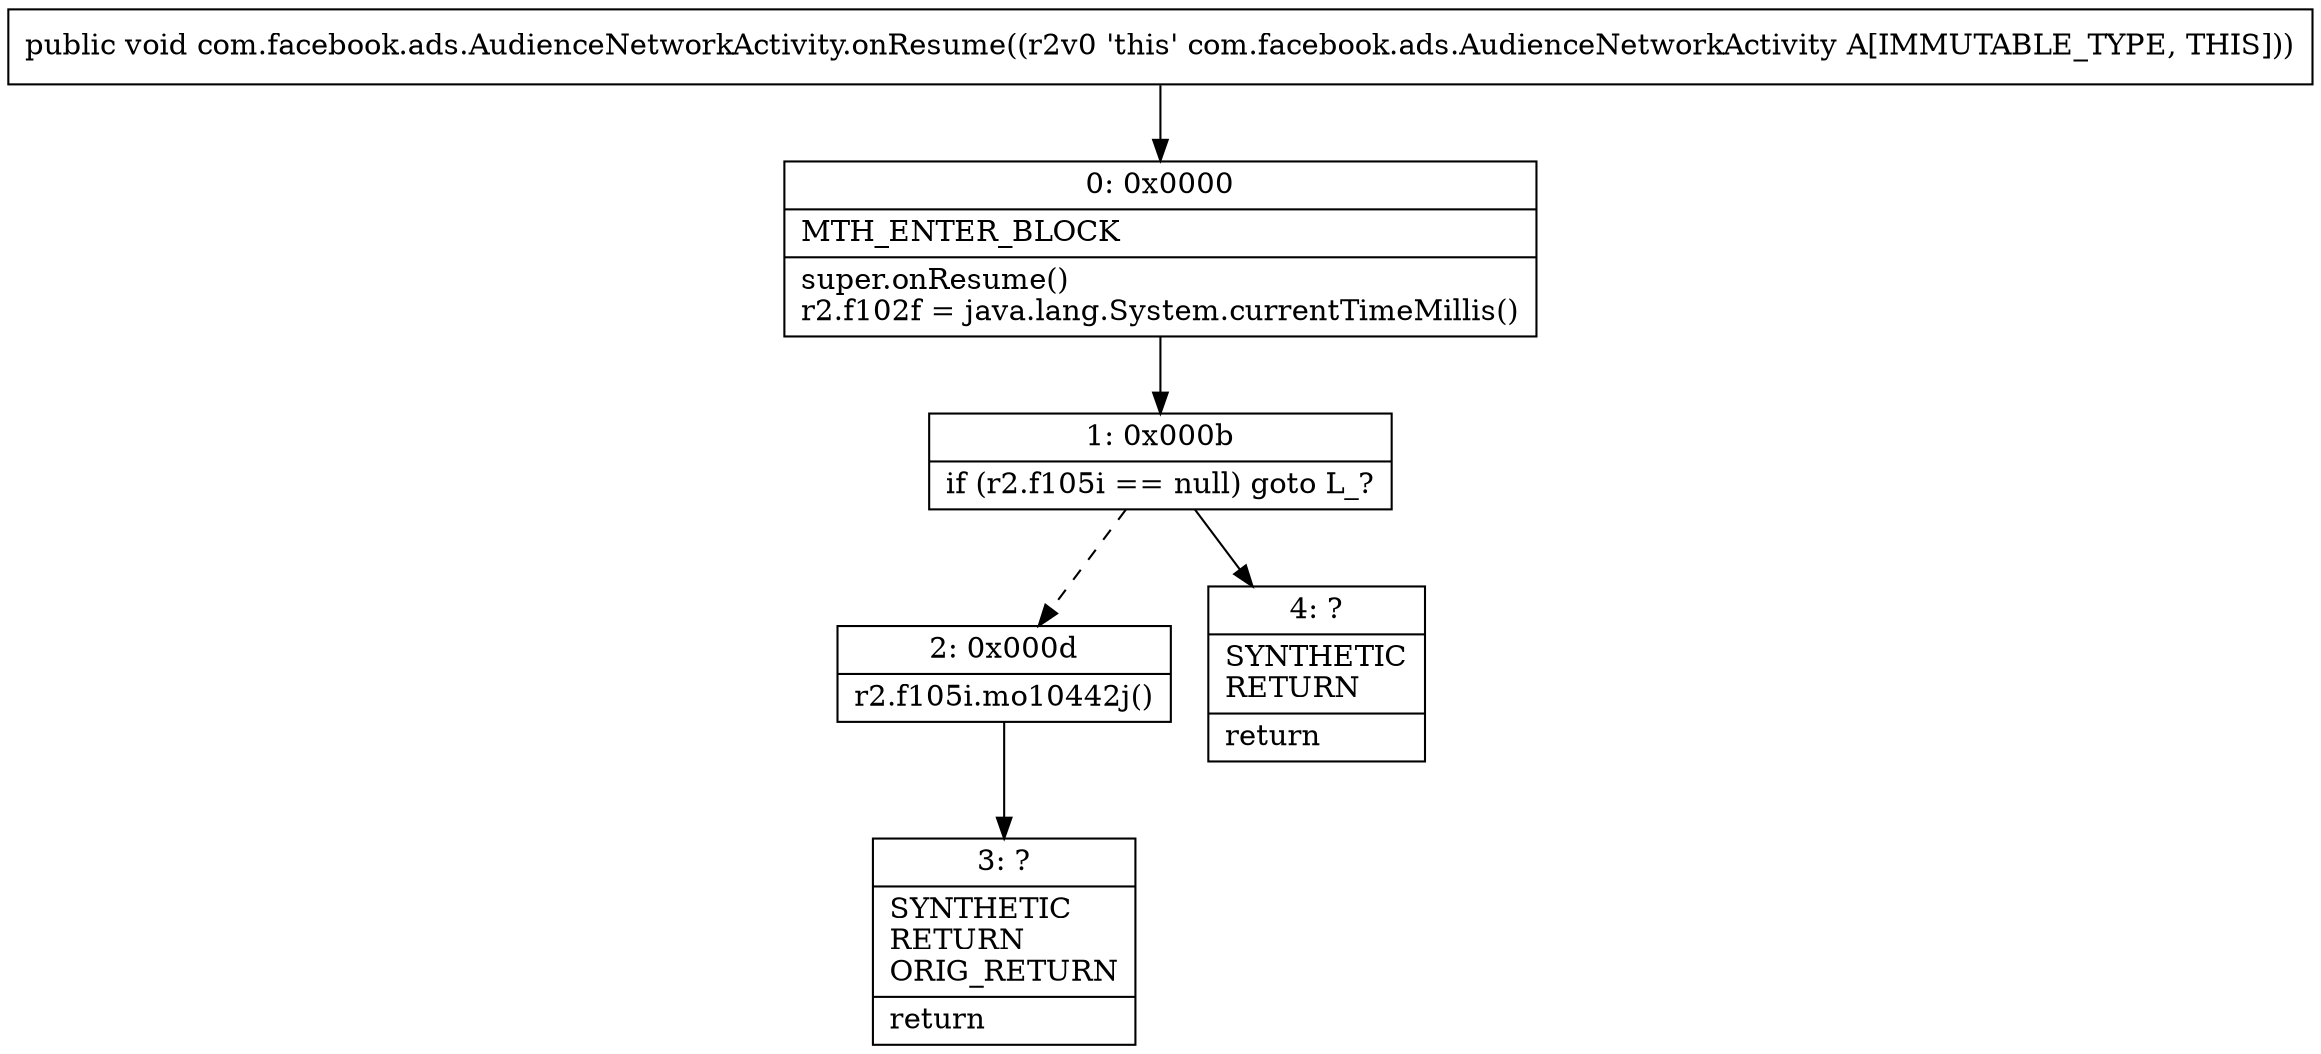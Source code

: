 digraph "CFG forcom.facebook.ads.AudienceNetworkActivity.onResume()V" {
Node_0 [shape=record,label="{0\:\ 0x0000|MTH_ENTER_BLOCK\l|super.onResume()\lr2.f102f = java.lang.System.currentTimeMillis()\l}"];
Node_1 [shape=record,label="{1\:\ 0x000b|if (r2.f105i == null) goto L_?\l}"];
Node_2 [shape=record,label="{2\:\ 0x000d|r2.f105i.mo10442j()\l}"];
Node_3 [shape=record,label="{3\:\ ?|SYNTHETIC\lRETURN\lORIG_RETURN\l|return\l}"];
Node_4 [shape=record,label="{4\:\ ?|SYNTHETIC\lRETURN\l|return\l}"];
MethodNode[shape=record,label="{public void com.facebook.ads.AudienceNetworkActivity.onResume((r2v0 'this' com.facebook.ads.AudienceNetworkActivity A[IMMUTABLE_TYPE, THIS])) }"];
MethodNode -> Node_0;
Node_0 -> Node_1;
Node_1 -> Node_2[style=dashed];
Node_1 -> Node_4;
Node_2 -> Node_3;
}


